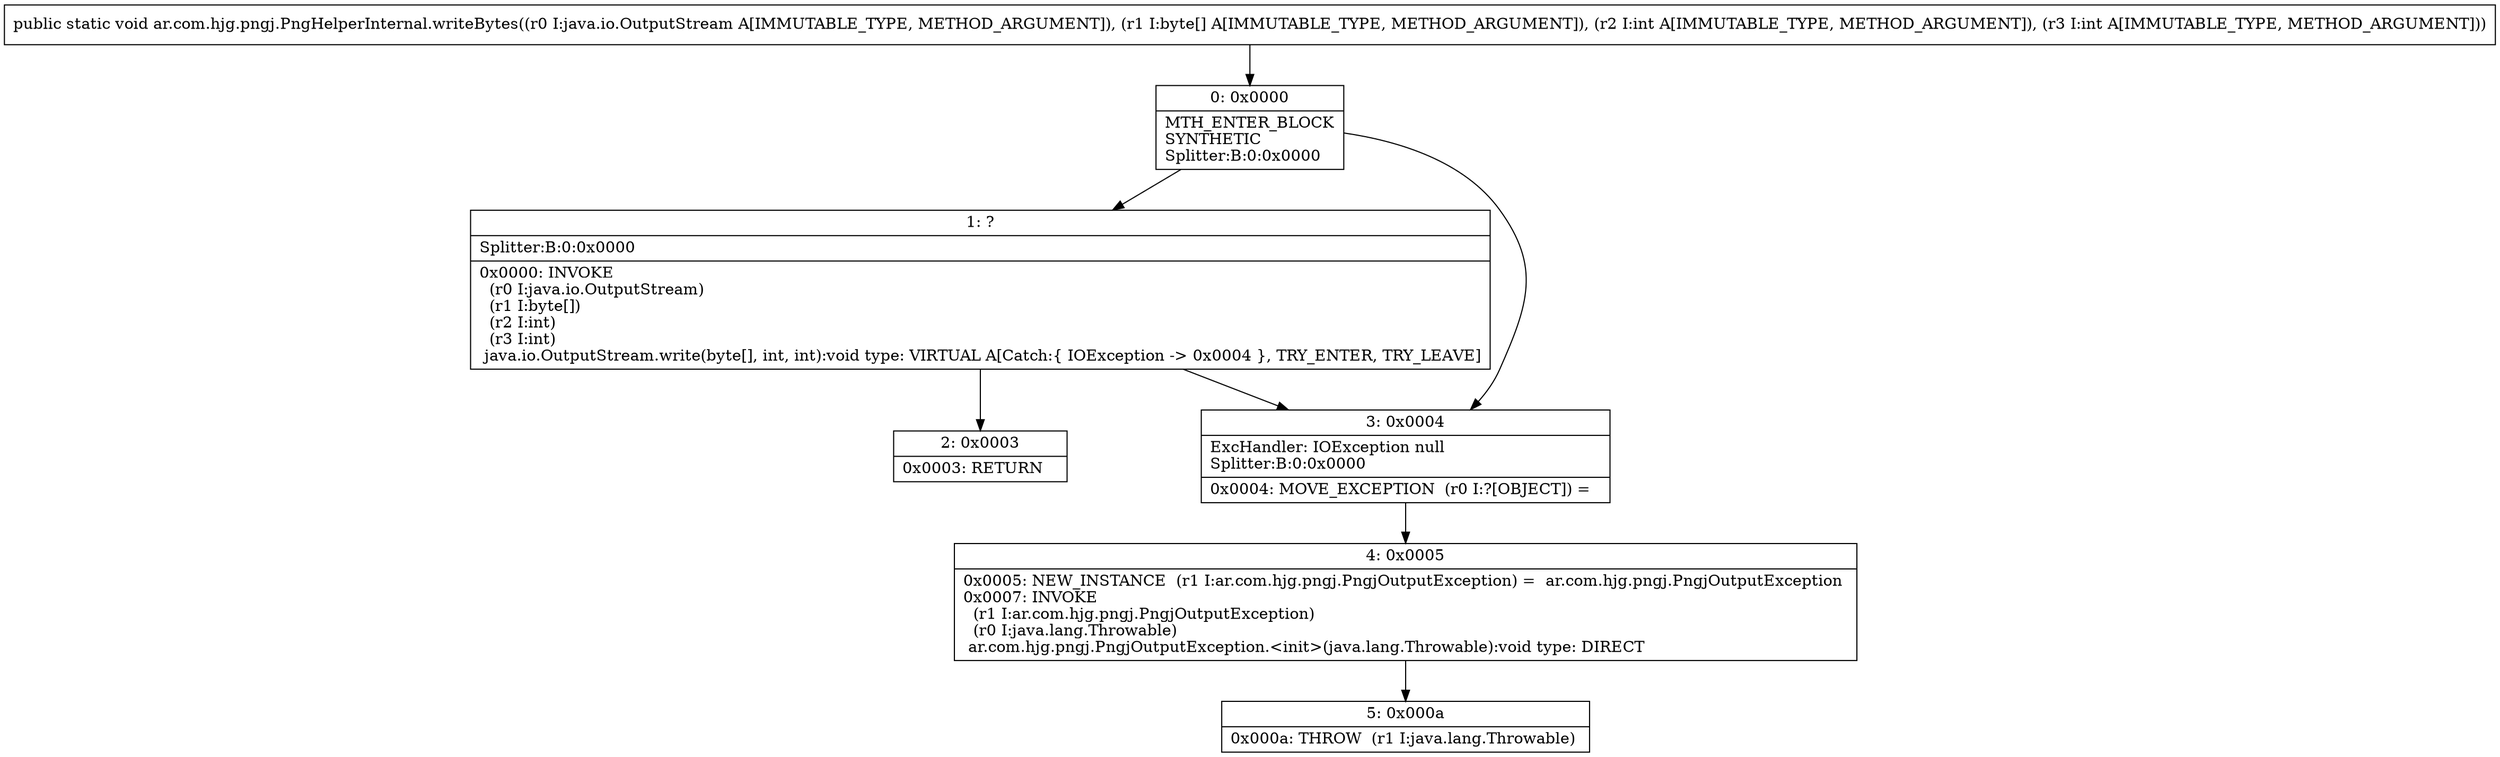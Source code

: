 digraph "CFG forar.com.hjg.pngj.PngHelperInternal.writeBytes(Ljava\/io\/OutputStream;[BII)V" {
Node_0 [shape=record,label="{0\:\ 0x0000|MTH_ENTER_BLOCK\lSYNTHETIC\lSplitter:B:0:0x0000\l}"];
Node_1 [shape=record,label="{1\:\ ?|Splitter:B:0:0x0000\l|0x0000: INVOKE  \l  (r0 I:java.io.OutputStream)\l  (r1 I:byte[])\l  (r2 I:int)\l  (r3 I:int)\l java.io.OutputStream.write(byte[], int, int):void type: VIRTUAL A[Catch:\{ IOException \-\> 0x0004 \}, TRY_ENTER, TRY_LEAVE]\l}"];
Node_2 [shape=record,label="{2\:\ 0x0003|0x0003: RETURN   \l}"];
Node_3 [shape=record,label="{3\:\ 0x0004|ExcHandler: IOException null\lSplitter:B:0:0x0000\l|0x0004: MOVE_EXCEPTION  (r0 I:?[OBJECT]) =  \l}"];
Node_4 [shape=record,label="{4\:\ 0x0005|0x0005: NEW_INSTANCE  (r1 I:ar.com.hjg.pngj.PngjOutputException) =  ar.com.hjg.pngj.PngjOutputException \l0x0007: INVOKE  \l  (r1 I:ar.com.hjg.pngj.PngjOutputException)\l  (r0 I:java.lang.Throwable)\l ar.com.hjg.pngj.PngjOutputException.\<init\>(java.lang.Throwable):void type: DIRECT \l}"];
Node_5 [shape=record,label="{5\:\ 0x000a|0x000a: THROW  (r1 I:java.lang.Throwable) \l}"];
MethodNode[shape=record,label="{public static void ar.com.hjg.pngj.PngHelperInternal.writeBytes((r0 I:java.io.OutputStream A[IMMUTABLE_TYPE, METHOD_ARGUMENT]), (r1 I:byte[] A[IMMUTABLE_TYPE, METHOD_ARGUMENT]), (r2 I:int A[IMMUTABLE_TYPE, METHOD_ARGUMENT]), (r3 I:int A[IMMUTABLE_TYPE, METHOD_ARGUMENT])) }"];
MethodNode -> Node_0;
Node_0 -> Node_1;
Node_0 -> Node_3;
Node_1 -> Node_2;
Node_1 -> Node_3;
Node_3 -> Node_4;
Node_4 -> Node_5;
}

